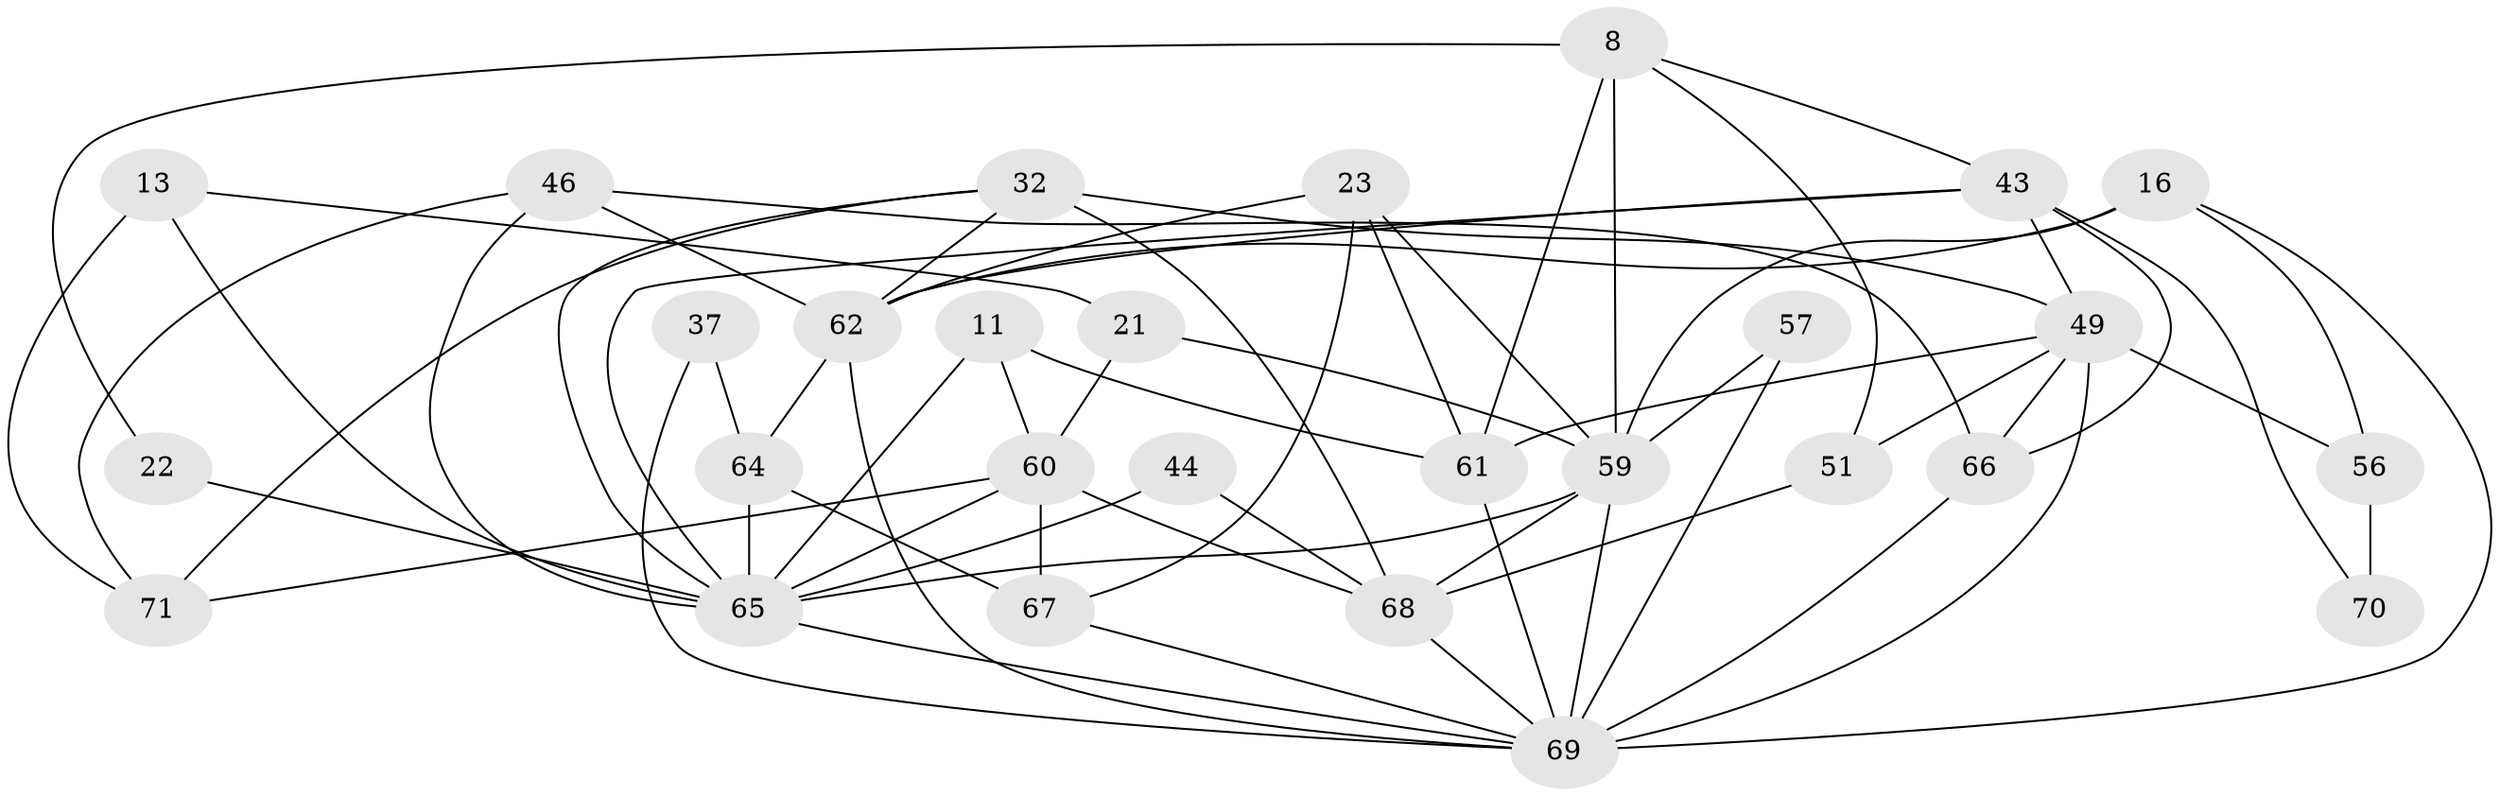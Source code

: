 // original degree distribution, {6: 0.11267605633802817, 4: 0.2676056338028169, 3: 0.4084507042253521, 5: 0.15492957746478872, 7: 0.028169014084507043, 2: 0.028169014084507043}
// Generated by graph-tools (version 1.1) at 2025/53/03/04/25 21:53:06]
// undirected, 28 vertices, 65 edges
graph export_dot {
graph [start="1"]
  node [color=gray90,style=filled];
  8 [super="+5"];
  11;
  13;
  16;
  21;
  22;
  23 [super="+2"];
  32 [super="+6"];
  37 [super="+27"];
  43 [super="+4+7"];
  44;
  46 [super="+14"];
  49 [super="+30+20+19"];
  51;
  56;
  57;
  59 [super="+58+48"];
  60 [super="+53+26"];
  61;
  62 [super="+40"];
  64 [super="+31"];
  65 [super="+3+54+52+38"];
  66;
  67 [super="+1"];
  68 [super="+63+55"];
  69 [super="+42+50"];
  70 [super="+41"];
  71 [super="+10+47"];
  8 -- 51;
  8 -- 59;
  8 -- 43;
  8 -- 61;
  8 -- 22;
  11 -- 61;
  11 -- 65;
  11 -- 60;
  13 -- 21;
  13 -- 71 [weight=2];
  13 -- 65;
  16 -- 59 [weight=3];
  16 -- 56;
  16 -- 69;
  16 -- 62;
  21 -- 60;
  21 -- 59;
  22 -- 65 [weight=4];
  23 -- 61 [weight=2];
  23 -- 67;
  23 -- 62;
  23 -- 59;
  32 -- 68 [weight=2];
  32 -- 71 [weight=2];
  32 -- 49 [weight=3];
  32 -- 62 [weight=2];
  32 -- 65;
  37 -- 64 [weight=2];
  37 -- 69 [weight=2];
  43 -- 66 [weight=2];
  43 -- 70;
  43 -- 49;
  43 -- 62;
  43 -- 65;
  44 -- 68;
  44 -- 65;
  46 -- 66;
  46 -- 71;
  46 -- 62;
  46 -- 65;
  49 -- 61;
  49 -- 51 [weight=2];
  49 -- 69 [weight=6];
  49 -- 56;
  49 -- 66;
  51 -- 68;
  56 -- 70 [weight=2];
  57 -- 59 [weight=2];
  57 -- 69;
  59 -- 69 [weight=3];
  59 -- 65;
  59 -- 68;
  60 -- 65;
  60 -- 67 [weight=3];
  60 -- 68;
  60 -- 71;
  61 -- 69;
  62 -- 64;
  62 -- 69 [weight=2];
  64 -- 67;
  64 -- 65;
  65 -- 69 [weight=4];
  66 -- 69;
  67 -- 69;
  68 -- 69 [weight=2];
}
